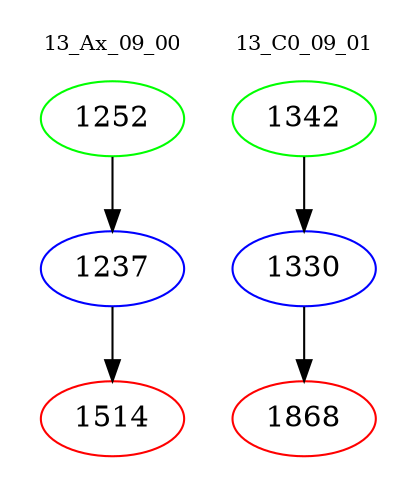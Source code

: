 digraph{
subgraph cluster_0 {
color = white
label = "13_Ax_09_00";
fontsize=10;
T0_1252 [label="1252", color="green"]
T0_1252 -> T0_1237 [color="black"]
T0_1237 [label="1237", color="blue"]
T0_1237 -> T0_1514 [color="black"]
T0_1514 [label="1514", color="red"]
}
subgraph cluster_1 {
color = white
label = "13_C0_09_01";
fontsize=10;
T1_1342 [label="1342", color="green"]
T1_1342 -> T1_1330 [color="black"]
T1_1330 [label="1330", color="blue"]
T1_1330 -> T1_1868 [color="black"]
T1_1868 [label="1868", color="red"]
}
}
